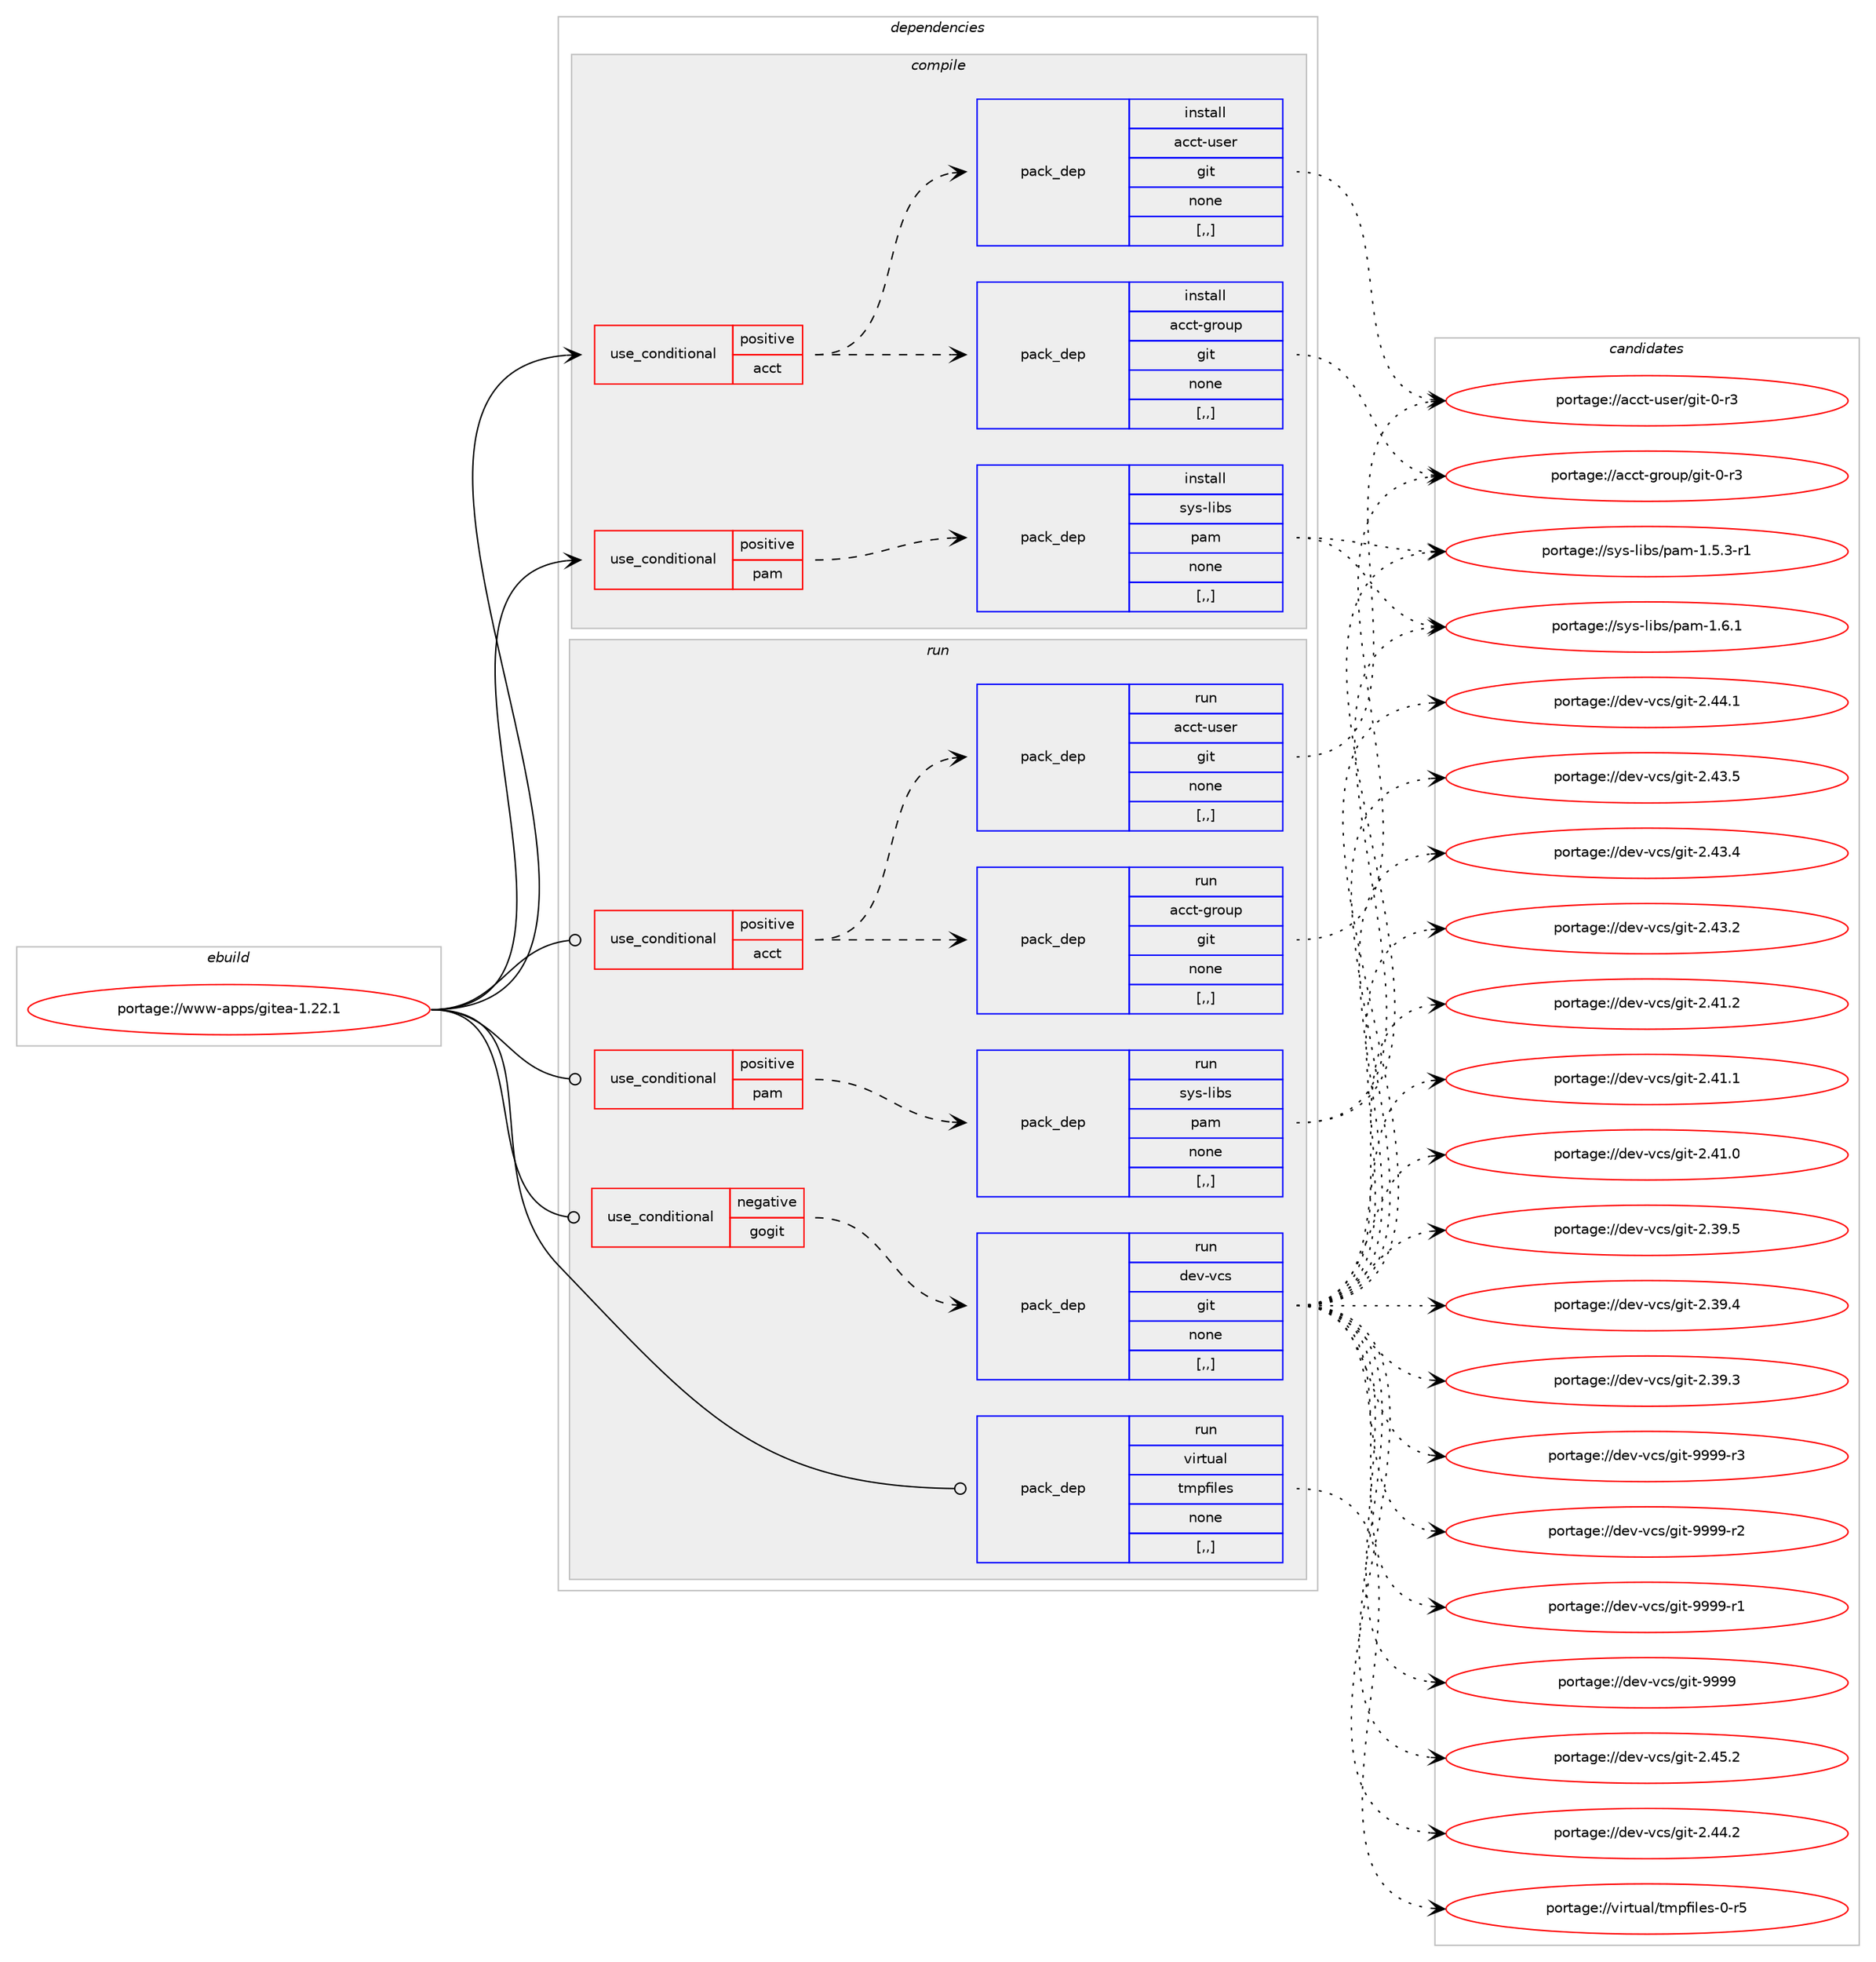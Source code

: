 digraph prolog {

# *************
# Graph options
# *************

newrank=true;
concentrate=true;
compound=true;
graph [rankdir=LR,fontname=Helvetica,fontsize=10,ranksep=1.5];#, ranksep=2.5, nodesep=0.2];
edge  [arrowhead=vee];
node  [fontname=Helvetica,fontsize=10];

# **********
# The ebuild
# **********

subgraph cluster_leftcol {
color=gray;
label=<<i>ebuild</i>>;
id [label="portage://www-apps/gitea-1.22.1", color=red, width=4, href="../www-apps/gitea-1.22.1.svg"];
}

# ****************
# The dependencies
# ****************

subgraph cluster_midcol {
color=gray;
label=<<i>dependencies</i>>;
subgraph cluster_compile {
fillcolor="#eeeeee";
style=filled;
label=<<i>compile</i>>;
subgraph cond118937 {
dependency446426 [label=<<TABLE BORDER="0" CELLBORDER="1" CELLSPACING="0" CELLPADDING="4"><TR><TD ROWSPAN="3" CELLPADDING="10">use_conditional</TD></TR><TR><TD>positive</TD></TR><TR><TD>acct</TD></TR></TABLE>>, shape=none, color=red];
subgraph pack324215 {
dependency446427 [label=<<TABLE BORDER="0" CELLBORDER="1" CELLSPACING="0" CELLPADDING="4" WIDTH="220"><TR><TD ROWSPAN="6" CELLPADDING="30">pack_dep</TD></TR><TR><TD WIDTH="110">install</TD></TR><TR><TD>acct-group</TD></TR><TR><TD>git</TD></TR><TR><TD>none</TD></TR><TR><TD>[,,]</TD></TR></TABLE>>, shape=none, color=blue];
}
dependency446426:e -> dependency446427:w [weight=20,style="dashed",arrowhead="vee"];
subgraph pack324216 {
dependency446428 [label=<<TABLE BORDER="0" CELLBORDER="1" CELLSPACING="0" CELLPADDING="4" WIDTH="220"><TR><TD ROWSPAN="6" CELLPADDING="30">pack_dep</TD></TR><TR><TD WIDTH="110">install</TD></TR><TR><TD>acct-user</TD></TR><TR><TD>git</TD></TR><TR><TD>none</TD></TR><TR><TD>[,,]</TD></TR></TABLE>>, shape=none, color=blue];
}
dependency446426:e -> dependency446428:w [weight=20,style="dashed",arrowhead="vee"];
}
id:e -> dependency446426:w [weight=20,style="solid",arrowhead="vee"];
subgraph cond118938 {
dependency446429 [label=<<TABLE BORDER="0" CELLBORDER="1" CELLSPACING="0" CELLPADDING="4"><TR><TD ROWSPAN="3" CELLPADDING="10">use_conditional</TD></TR><TR><TD>positive</TD></TR><TR><TD>pam</TD></TR></TABLE>>, shape=none, color=red];
subgraph pack324217 {
dependency446430 [label=<<TABLE BORDER="0" CELLBORDER="1" CELLSPACING="0" CELLPADDING="4" WIDTH="220"><TR><TD ROWSPAN="6" CELLPADDING="30">pack_dep</TD></TR><TR><TD WIDTH="110">install</TD></TR><TR><TD>sys-libs</TD></TR><TR><TD>pam</TD></TR><TR><TD>none</TD></TR><TR><TD>[,,]</TD></TR></TABLE>>, shape=none, color=blue];
}
dependency446429:e -> dependency446430:w [weight=20,style="dashed",arrowhead="vee"];
}
id:e -> dependency446429:w [weight=20,style="solid",arrowhead="vee"];
}
subgraph cluster_compileandrun {
fillcolor="#eeeeee";
style=filled;
label=<<i>compile and run</i>>;
}
subgraph cluster_run {
fillcolor="#eeeeee";
style=filled;
label=<<i>run</i>>;
subgraph cond118939 {
dependency446431 [label=<<TABLE BORDER="0" CELLBORDER="1" CELLSPACING="0" CELLPADDING="4"><TR><TD ROWSPAN="3" CELLPADDING="10">use_conditional</TD></TR><TR><TD>negative</TD></TR><TR><TD>gogit</TD></TR></TABLE>>, shape=none, color=red];
subgraph pack324218 {
dependency446432 [label=<<TABLE BORDER="0" CELLBORDER="1" CELLSPACING="0" CELLPADDING="4" WIDTH="220"><TR><TD ROWSPAN="6" CELLPADDING="30">pack_dep</TD></TR><TR><TD WIDTH="110">run</TD></TR><TR><TD>dev-vcs</TD></TR><TR><TD>git</TD></TR><TR><TD>none</TD></TR><TR><TD>[,,]</TD></TR></TABLE>>, shape=none, color=blue];
}
dependency446431:e -> dependency446432:w [weight=20,style="dashed",arrowhead="vee"];
}
id:e -> dependency446431:w [weight=20,style="solid",arrowhead="odot"];
subgraph cond118940 {
dependency446433 [label=<<TABLE BORDER="0" CELLBORDER="1" CELLSPACING="0" CELLPADDING="4"><TR><TD ROWSPAN="3" CELLPADDING="10">use_conditional</TD></TR><TR><TD>positive</TD></TR><TR><TD>acct</TD></TR></TABLE>>, shape=none, color=red];
subgraph pack324219 {
dependency446434 [label=<<TABLE BORDER="0" CELLBORDER="1" CELLSPACING="0" CELLPADDING="4" WIDTH="220"><TR><TD ROWSPAN="6" CELLPADDING="30">pack_dep</TD></TR><TR><TD WIDTH="110">run</TD></TR><TR><TD>acct-group</TD></TR><TR><TD>git</TD></TR><TR><TD>none</TD></TR><TR><TD>[,,]</TD></TR></TABLE>>, shape=none, color=blue];
}
dependency446433:e -> dependency446434:w [weight=20,style="dashed",arrowhead="vee"];
subgraph pack324220 {
dependency446435 [label=<<TABLE BORDER="0" CELLBORDER="1" CELLSPACING="0" CELLPADDING="4" WIDTH="220"><TR><TD ROWSPAN="6" CELLPADDING="30">pack_dep</TD></TR><TR><TD WIDTH="110">run</TD></TR><TR><TD>acct-user</TD></TR><TR><TD>git</TD></TR><TR><TD>none</TD></TR><TR><TD>[,,]</TD></TR></TABLE>>, shape=none, color=blue];
}
dependency446433:e -> dependency446435:w [weight=20,style="dashed",arrowhead="vee"];
}
id:e -> dependency446433:w [weight=20,style="solid",arrowhead="odot"];
subgraph cond118941 {
dependency446436 [label=<<TABLE BORDER="0" CELLBORDER="1" CELLSPACING="0" CELLPADDING="4"><TR><TD ROWSPAN="3" CELLPADDING="10">use_conditional</TD></TR><TR><TD>positive</TD></TR><TR><TD>pam</TD></TR></TABLE>>, shape=none, color=red];
subgraph pack324221 {
dependency446437 [label=<<TABLE BORDER="0" CELLBORDER="1" CELLSPACING="0" CELLPADDING="4" WIDTH="220"><TR><TD ROWSPAN="6" CELLPADDING="30">pack_dep</TD></TR><TR><TD WIDTH="110">run</TD></TR><TR><TD>sys-libs</TD></TR><TR><TD>pam</TD></TR><TR><TD>none</TD></TR><TR><TD>[,,]</TD></TR></TABLE>>, shape=none, color=blue];
}
dependency446436:e -> dependency446437:w [weight=20,style="dashed",arrowhead="vee"];
}
id:e -> dependency446436:w [weight=20,style="solid",arrowhead="odot"];
subgraph pack324222 {
dependency446438 [label=<<TABLE BORDER="0" CELLBORDER="1" CELLSPACING="0" CELLPADDING="4" WIDTH="220"><TR><TD ROWSPAN="6" CELLPADDING="30">pack_dep</TD></TR><TR><TD WIDTH="110">run</TD></TR><TR><TD>virtual</TD></TR><TR><TD>tmpfiles</TD></TR><TR><TD>none</TD></TR><TR><TD>[,,]</TD></TR></TABLE>>, shape=none, color=blue];
}
id:e -> dependency446438:w [weight=20,style="solid",arrowhead="odot"];
}
}

# **************
# The candidates
# **************

subgraph cluster_choices {
rank=same;
color=gray;
label=<<i>candidates</i>>;

subgraph choice324215 {
color=black;
nodesep=1;
choice979999116451031141111171124710310511645484511451 [label="portage://acct-group/git-0-r3", color=red, width=4,href="../acct-group/git-0-r3.svg"];
dependency446427:e -> choice979999116451031141111171124710310511645484511451:w [style=dotted,weight="100"];
}
subgraph choice324216 {
color=black;
nodesep=1;
choice979999116451171151011144710310511645484511451 [label="portage://acct-user/git-0-r3", color=red, width=4,href="../acct-user/git-0-r3.svg"];
dependency446428:e -> choice979999116451171151011144710310511645484511451:w [style=dotted,weight="100"];
}
subgraph choice324217 {
color=black;
nodesep=1;
choice11512111545108105981154711297109454946544649 [label="portage://sys-libs/pam-1.6.1", color=red, width=4,href="../sys-libs/pam-1.6.1.svg"];
choice115121115451081059811547112971094549465346514511449 [label="portage://sys-libs/pam-1.5.3-r1", color=red, width=4,href="../sys-libs/pam-1.5.3-r1.svg"];
dependency446430:e -> choice11512111545108105981154711297109454946544649:w [style=dotted,weight="100"];
dependency446430:e -> choice115121115451081059811547112971094549465346514511449:w [style=dotted,weight="100"];
}
subgraph choice324218 {
color=black;
nodesep=1;
choice10010111845118991154710310511645575757574511451 [label="portage://dev-vcs/git-9999-r3", color=red, width=4,href="../dev-vcs/git-9999-r3.svg"];
choice10010111845118991154710310511645575757574511450 [label="portage://dev-vcs/git-9999-r2", color=red, width=4,href="../dev-vcs/git-9999-r2.svg"];
choice10010111845118991154710310511645575757574511449 [label="portage://dev-vcs/git-9999-r1", color=red, width=4,href="../dev-vcs/git-9999-r1.svg"];
choice1001011184511899115471031051164557575757 [label="portage://dev-vcs/git-9999", color=red, width=4,href="../dev-vcs/git-9999.svg"];
choice10010111845118991154710310511645504652534650 [label="portage://dev-vcs/git-2.45.2", color=red, width=4,href="../dev-vcs/git-2.45.2.svg"];
choice10010111845118991154710310511645504652524650 [label="portage://dev-vcs/git-2.44.2", color=red, width=4,href="../dev-vcs/git-2.44.2.svg"];
choice10010111845118991154710310511645504652524649 [label="portage://dev-vcs/git-2.44.1", color=red, width=4,href="../dev-vcs/git-2.44.1.svg"];
choice10010111845118991154710310511645504652514653 [label="portage://dev-vcs/git-2.43.5", color=red, width=4,href="../dev-vcs/git-2.43.5.svg"];
choice10010111845118991154710310511645504652514652 [label="portage://dev-vcs/git-2.43.4", color=red, width=4,href="../dev-vcs/git-2.43.4.svg"];
choice10010111845118991154710310511645504652514650 [label="portage://dev-vcs/git-2.43.2", color=red, width=4,href="../dev-vcs/git-2.43.2.svg"];
choice10010111845118991154710310511645504652494650 [label="portage://dev-vcs/git-2.41.2", color=red, width=4,href="../dev-vcs/git-2.41.2.svg"];
choice10010111845118991154710310511645504652494649 [label="portage://dev-vcs/git-2.41.1", color=red, width=4,href="../dev-vcs/git-2.41.1.svg"];
choice10010111845118991154710310511645504652494648 [label="portage://dev-vcs/git-2.41.0", color=red, width=4,href="../dev-vcs/git-2.41.0.svg"];
choice10010111845118991154710310511645504651574653 [label="portage://dev-vcs/git-2.39.5", color=red, width=4,href="../dev-vcs/git-2.39.5.svg"];
choice10010111845118991154710310511645504651574652 [label="portage://dev-vcs/git-2.39.4", color=red, width=4,href="../dev-vcs/git-2.39.4.svg"];
choice10010111845118991154710310511645504651574651 [label="portage://dev-vcs/git-2.39.3", color=red, width=4,href="../dev-vcs/git-2.39.3.svg"];
dependency446432:e -> choice10010111845118991154710310511645575757574511451:w [style=dotted,weight="100"];
dependency446432:e -> choice10010111845118991154710310511645575757574511450:w [style=dotted,weight="100"];
dependency446432:e -> choice10010111845118991154710310511645575757574511449:w [style=dotted,weight="100"];
dependency446432:e -> choice1001011184511899115471031051164557575757:w [style=dotted,weight="100"];
dependency446432:e -> choice10010111845118991154710310511645504652534650:w [style=dotted,weight="100"];
dependency446432:e -> choice10010111845118991154710310511645504652524650:w [style=dotted,weight="100"];
dependency446432:e -> choice10010111845118991154710310511645504652524649:w [style=dotted,weight="100"];
dependency446432:e -> choice10010111845118991154710310511645504652514653:w [style=dotted,weight="100"];
dependency446432:e -> choice10010111845118991154710310511645504652514652:w [style=dotted,weight="100"];
dependency446432:e -> choice10010111845118991154710310511645504652514650:w [style=dotted,weight="100"];
dependency446432:e -> choice10010111845118991154710310511645504652494650:w [style=dotted,weight="100"];
dependency446432:e -> choice10010111845118991154710310511645504652494649:w [style=dotted,weight="100"];
dependency446432:e -> choice10010111845118991154710310511645504652494648:w [style=dotted,weight="100"];
dependency446432:e -> choice10010111845118991154710310511645504651574653:w [style=dotted,weight="100"];
dependency446432:e -> choice10010111845118991154710310511645504651574652:w [style=dotted,weight="100"];
dependency446432:e -> choice10010111845118991154710310511645504651574651:w [style=dotted,weight="100"];
}
subgraph choice324219 {
color=black;
nodesep=1;
choice979999116451031141111171124710310511645484511451 [label="portage://acct-group/git-0-r3", color=red, width=4,href="../acct-group/git-0-r3.svg"];
dependency446434:e -> choice979999116451031141111171124710310511645484511451:w [style=dotted,weight="100"];
}
subgraph choice324220 {
color=black;
nodesep=1;
choice979999116451171151011144710310511645484511451 [label="portage://acct-user/git-0-r3", color=red, width=4,href="../acct-user/git-0-r3.svg"];
dependency446435:e -> choice979999116451171151011144710310511645484511451:w [style=dotted,weight="100"];
}
subgraph choice324221 {
color=black;
nodesep=1;
choice11512111545108105981154711297109454946544649 [label="portage://sys-libs/pam-1.6.1", color=red, width=4,href="../sys-libs/pam-1.6.1.svg"];
choice115121115451081059811547112971094549465346514511449 [label="portage://sys-libs/pam-1.5.3-r1", color=red, width=4,href="../sys-libs/pam-1.5.3-r1.svg"];
dependency446437:e -> choice11512111545108105981154711297109454946544649:w [style=dotted,weight="100"];
dependency446437:e -> choice115121115451081059811547112971094549465346514511449:w [style=dotted,weight="100"];
}
subgraph choice324222 {
color=black;
nodesep=1;
choice118105114116117971084711610911210210510810111545484511453 [label="portage://virtual/tmpfiles-0-r5", color=red, width=4,href="../virtual/tmpfiles-0-r5.svg"];
dependency446438:e -> choice118105114116117971084711610911210210510810111545484511453:w [style=dotted,weight="100"];
}
}

}

